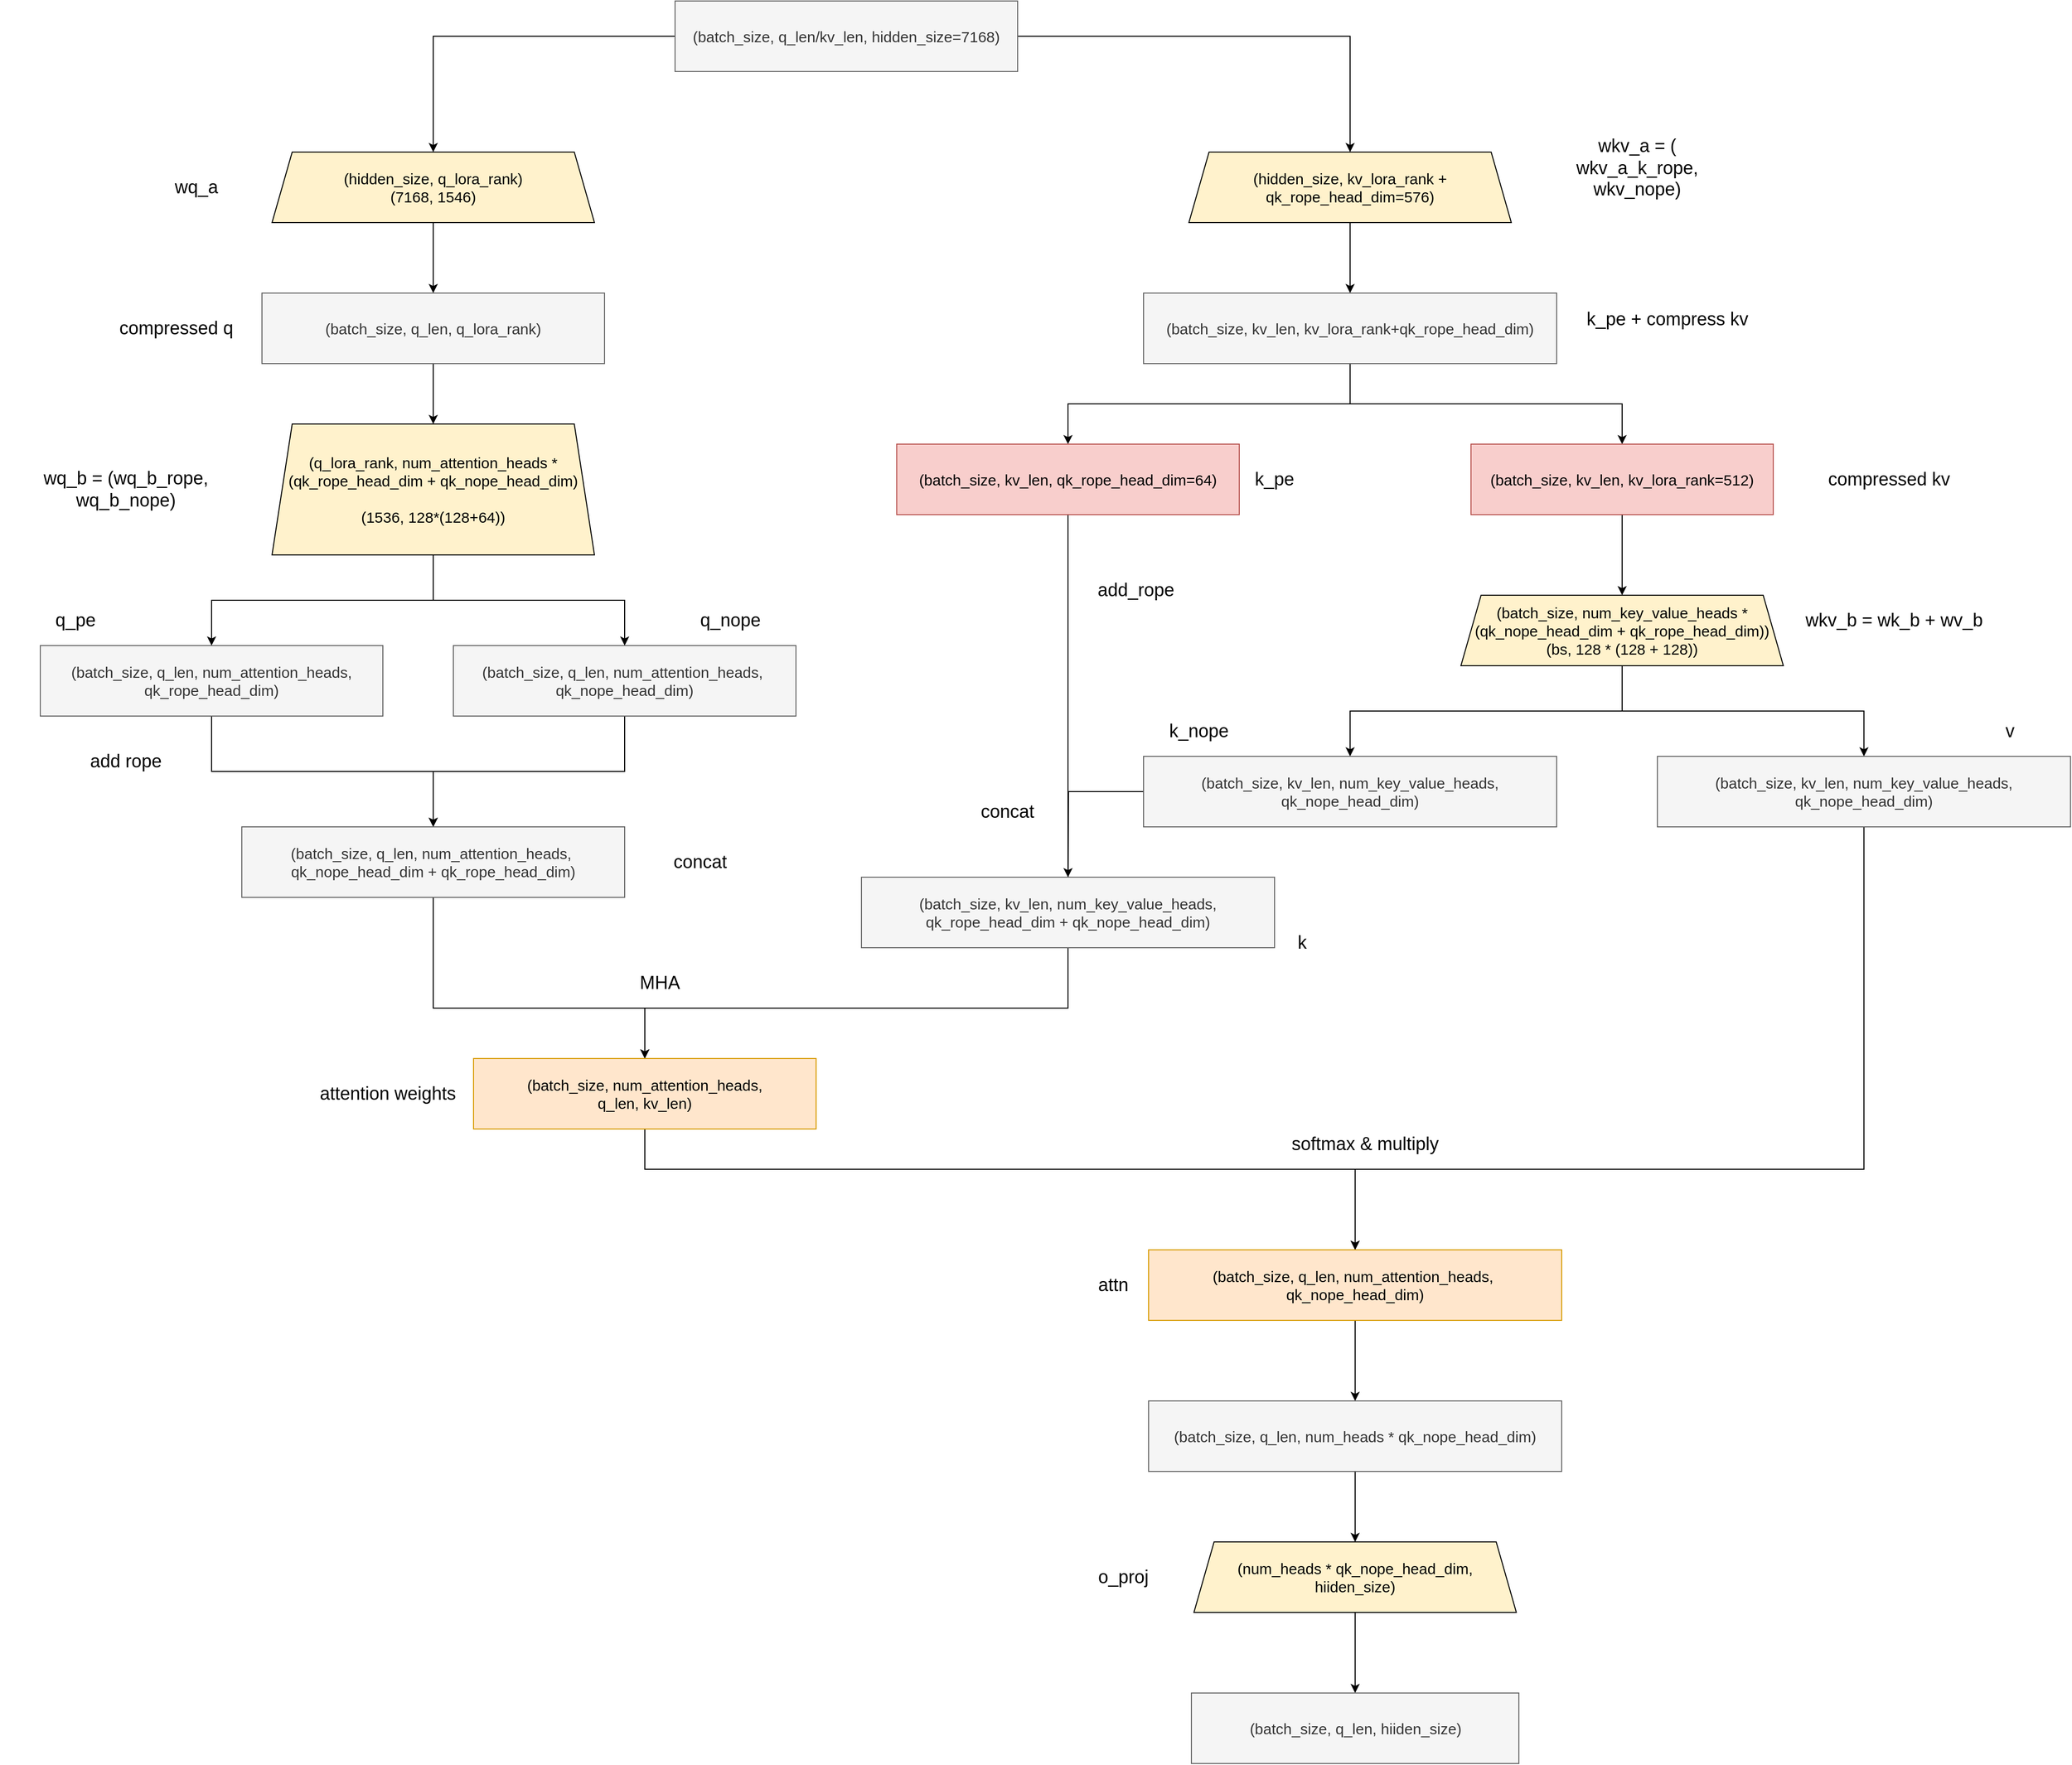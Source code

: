 <mxfile version="26.2.15">
  <diagram name="Page-1" id="DwfBp3Bx95xUx9JLIW2q">
    <mxGraphModel dx="2837" dy="1227" grid="1" gridSize="10" guides="1" tooltips="1" connect="1" arrows="1" fold="1" page="0" pageScale="1" pageWidth="827" pageHeight="1169" math="0" shadow="0">
      <root>
        <mxCell id="0" />
        <mxCell id="1" parent="0" />
        <mxCell id="J8khblfrpPTMTR6dcxoA-22" style="edgeStyle=orthogonalEdgeStyle;rounded=0;orthogonalLoop=1;jettySize=auto;html=1;entryX=0.5;entryY=0;entryDx=0;entryDy=0;" edge="1" parent="1" source="J8khblfrpPTMTR6dcxoA-1" target="J8khblfrpPTMTR6dcxoA-13">
          <mxGeometry relative="1" as="geometry" />
        </mxCell>
        <mxCell id="J8khblfrpPTMTR6dcxoA-23" style="edgeStyle=orthogonalEdgeStyle;rounded=0;orthogonalLoop=1;jettySize=auto;html=1;entryX=0.5;entryY=0;entryDx=0;entryDy=0;" edge="1" parent="1" source="J8khblfrpPTMTR6dcxoA-1" target="J8khblfrpPTMTR6dcxoA-4">
          <mxGeometry relative="1" as="geometry" />
        </mxCell>
        <mxCell id="J8khblfrpPTMTR6dcxoA-1" value="&lt;font&gt;(batch_size, q_len/kv_len, hidden_size=7168)&lt;/font&gt;" style="rounded=0;whiteSpace=wrap;html=1;fillColor=#f5f5f5;strokeColor=#666666;fontColor=#333333;fontSize=15;" vertex="1" parent="1">
          <mxGeometry x="80" width="340" height="70" as="geometry" />
        </mxCell>
        <mxCell id="J8khblfrpPTMTR6dcxoA-25" style="edgeStyle=orthogonalEdgeStyle;rounded=0;orthogonalLoop=1;jettySize=auto;html=1;entryX=0.5;entryY=0;entryDx=0;entryDy=0;" edge="1" parent="1" source="J8khblfrpPTMTR6dcxoA-4" target="J8khblfrpPTMTR6dcxoA-5">
          <mxGeometry relative="1" as="geometry" />
        </mxCell>
        <mxCell id="J8khblfrpPTMTR6dcxoA-4" value="(hidden_size, kv_lora_rank + qk_rope_head_dim=576)" style="shape=trapezoid;perimeter=trapezoidPerimeter;whiteSpace=wrap;html=1;fixedSize=1;rotation=0;fillColor=#fff2cc;strokeColor=default;fontSize=15;" vertex="1" parent="1">
          <mxGeometry x="590" y="150" width="320" height="70" as="geometry" />
        </mxCell>
        <mxCell id="J8khblfrpPTMTR6dcxoA-27" style="edgeStyle=orthogonalEdgeStyle;rounded=0;orthogonalLoop=1;jettySize=auto;html=1;entryX=0.5;entryY=0;entryDx=0;entryDy=0;" edge="1" parent="1" source="J8khblfrpPTMTR6dcxoA-5" target="J8khblfrpPTMTR6dcxoA-6">
          <mxGeometry relative="1" as="geometry" />
        </mxCell>
        <mxCell id="J8khblfrpPTMTR6dcxoA-28" style="edgeStyle=orthogonalEdgeStyle;rounded=0;orthogonalLoop=1;jettySize=auto;html=1;entryX=0.5;entryY=0;entryDx=0;entryDy=0;" edge="1" parent="1" source="J8khblfrpPTMTR6dcxoA-5" target="J8khblfrpPTMTR6dcxoA-7">
          <mxGeometry relative="1" as="geometry" />
        </mxCell>
        <mxCell id="J8khblfrpPTMTR6dcxoA-5" value="&lt;font&gt;(batch_size, kv_len, kv_lora_rank+qk_rope_head_dim)&lt;/font&gt;" style="rounded=0;whiteSpace=wrap;html=1;fillColor=#f5f5f5;strokeColor=#666666;fontColor=#333333;fontSize=15;" vertex="1" parent="1">
          <mxGeometry x="545" y="290" width="410" height="70" as="geometry" />
        </mxCell>
        <mxCell id="J8khblfrpPTMTR6dcxoA-29" style="edgeStyle=orthogonalEdgeStyle;rounded=0;orthogonalLoop=1;jettySize=auto;html=1;entryX=0.5;entryY=0;entryDx=0;entryDy=0;" edge="1" parent="1" source="J8khblfrpPTMTR6dcxoA-6" target="J8khblfrpPTMTR6dcxoA-12">
          <mxGeometry relative="1" as="geometry" />
        </mxCell>
        <mxCell id="J8khblfrpPTMTR6dcxoA-6" value="&lt;font&gt;(batch_size, kv_len, qk_rope_head_dim=64)&lt;/font&gt;" style="rounded=0;whiteSpace=wrap;html=1;fillColor=#f8cecc;strokeColor=#b85450;fontSize=15;" vertex="1" parent="1">
          <mxGeometry x="300" y="440" width="340" height="70" as="geometry" />
        </mxCell>
        <mxCell id="J8khblfrpPTMTR6dcxoA-30" style="edgeStyle=orthogonalEdgeStyle;rounded=0;orthogonalLoop=1;jettySize=auto;html=1;entryX=0.5;entryY=0;entryDx=0;entryDy=0;" edge="1" parent="1" source="J8khblfrpPTMTR6dcxoA-7" target="J8khblfrpPTMTR6dcxoA-8">
          <mxGeometry relative="1" as="geometry" />
        </mxCell>
        <mxCell id="J8khblfrpPTMTR6dcxoA-7" value="&lt;font&gt;(batch_size, kv_len, kv_lora_rank=512)&lt;/font&gt;" style="rounded=0;whiteSpace=wrap;html=1;fillColor=#f8cecc;strokeColor=#b85450;fontSize=15;" vertex="1" parent="1">
          <mxGeometry x="870" y="440" width="300" height="70" as="geometry" />
        </mxCell>
        <mxCell id="J8khblfrpPTMTR6dcxoA-31" style="edgeStyle=orthogonalEdgeStyle;rounded=0;orthogonalLoop=1;jettySize=auto;html=1;" edge="1" parent="1" source="J8khblfrpPTMTR6dcxoA-8" target="J8khblfrpPTMTR6dcxoA-10">
          <mxGeometry relative="1" as="geometry" />
        </mxCell>
        <mxCell id="J8khblfrpPTMTR6dcxoA-32" style="edgeStyle=orthogonalEdgeStyle;rounded=0;orthogonalLoop=1;jettySize=auto;html=1;entryX=0.5;entryY=0;entryDx=0;entryDy=0;" edge="1" parent="1" source="J8khblfrpPTMTR6dcxoA-8" target="J8khblfrpPTMTR6dcxoA-11">
          <mxGeometry relative="1" as="geometry" />
        </mxCell>
        <mxCell id="J8khblfrpPTMTR6dcxoA-8" value="(batch_size, num_key_value_heads *&lt;div&gt;(qk_nope_head_dim + qk_rope_head_dim))&lt;/div&gt;&lt;div&gt;(bs, 128 * (128 + 128))&lt;/div&gt;" style="shape=trapezoid;perimeter=trapezoidPerimeter;whiteSpace=wrap;html=1;fixedSize=1;rotation=0;fillColor=#fff2cc;strokeColor=default;fontSize=15;" vertex="1" parent="1">
          <mxGeometry x="860" y="590" width="320" height="70" as="geometry" />
        </mxCell>
        <mxCell id="J8khblfrpPTMTR6dcxoA-51" style="edgeStyle=orthogonalEdgeStyle;rounded=0;orthogonalLoop=1;jettySize=auto;html=1;" edge="1" parent="1" source="J8khblfrpPTMTR6dcxoA-10">
          <mxGeometry relative="1" as="geometry">
            <mxPoint x="470.0" y="900" as="targetPoint" />
          </mxGeometry>
        </mxCell>
        <mxCell id="J8khblfrpPTMTR6dcxoA-10" value="&lt;font&gt;(batch_size, kv_len, num_key_value_heads, qk_nope_head_dim)&lt;/font&gt;" style="rounded=0;whiteSpace=wrap;html=1;fillColor=#f5f5f5;strokeColor=#666666;fontColor=#333333;fontSize=15;" vertex="1" parent="1">
          <mxGeometry x="545" y="750" width="410" height="70" as="geometry" />
        </mxCell>
        <mxCell id="J8khblfrpPTMTR6dcxoA-44" style="edgeStyle=orthogonalEdgeStyle;rounded=0;orthogonalLoop=1;jettySize=auto;html=1;entryX=0.5;entryY=0;entryDx=0;entryDy=0;" edge="1" parent="1" source="J8khblfrpPTMTR6dcxoA-11" target="J8khblfrpPTMTR6dcxoA-20">
          <mxGeometry relative="1" as="geometry">
            <Array as="points">
              <mxPoint x="1260" y="1160" />
              <mxPoint x="755" y="1160" />
            </Array>
          </mxGeometry>
        </mxCell>
        <mxCell id="J8khblfrpPTMTR6dcxoA-11" value="&lt;font&gt;(batch_size, kv_len, num_key_value_heads, qk_nope_head_dim)&lt;/font&gt;" style="rounded=0;whiteSpace=wrap;html=1;fillColor=#f5f5f5;strokeColor=#666666;fontColor=#333333;fontSize=15;" vertex="1" parent="1">
          <mxGeometry x="1055" y="750" width="410" height="70" as="geometry" />
        </mxCell>
        <mxCell id="J8khblfrpPTMTR6dcxoA-60" style="edgeStyle=orthogonalEdgeStyle;rounded=0;orthogonalLoop=1;jettySize=auto;html=1;entryX=0.5;entryY=0;entryDx=0;entryDy=0;" edge="1" parent="1" source="J8khblfrpPTMTR6dcxoA-12" target="J8khblfrpPTMTR6dcxoA-19">
          <mxGeometry relative="1" as="geometry">
            <Array as="points">
              <mxPoint x="470" y="1000" />
              <mxPoint x="50" y="1000" />
            </Array>
          </mxGeometry>
        </mxCell>
        <mxCell id="J8khblfrpPTMTR6dcxoA-12" value="&lt;font&gt;(batch_size, kv_len, num_key_value_heads, qk_rope_head_dim + qk_nope_head_dim)&lt;/font&gt;" style="rounded=0;whiteSpace=wrap;html=1;fillColor=#f5f5f5;strokeColor=#666666;fontColor=#333333;fontSize=15;" vertex="1" parent="1">
          <mxGeometry x="265" y="870" width="410" height="70" as="geometry" />
        </mxCell>
        <mxCell id="J8khblfrpPTMTR6dcxoA-24" style="edgeStyle=orthogonalEdgeStyle;rounded=0;orthogonalLoop=1;jettySize=auto;html=1;entryX=0.5;entryY=0;entryDx=0;entryDy=0;" edge="1" parent="1" source="J8khblfrpPTMTR6dcxoA-13" target="J8khblfrpPTMTR6dcxoA-14">
          <mxGeometry relative="1" as="geometry" />
        </mxCell>
        <mxCell id="J8khblfrpPTMTR6dcxoA-13" value="(hidden_size, q_lora_rank)&lt;div&gt;(7168, 1546)&lt;span style=&quot;color: rgba(0, 0, 0, 0); font-family: monospace; font-size: 0px; text-align: start; text-wrap-mode: nowrap; background-color: transparent;&quot;&gt;%3CmxGraphModel%3E%3Croot%3E%3CmxCell%20id%3D%220%22%2F%3E%3CmxCell%20id%3D%221%22%20parent%3D%220%22%2F%3E%3CmxCell%20id%3D%222%22%20value%3D%22%26lt%3Bfont%26gt%3B(batch_size%2C%20q_len%2Fkv_len%2C%20hidden_size%3D7168)%26lt%3B%2Ffont%26gt%3B%22%20style%3D%22rounded%3D0%3BwhiteSpace%3Dwrap%3Bhtml%3D1%3BfillColor%3D%23f5f5f5%3BstrokeColor%3D%23666666%3BfontColor%3D%23333333%3BfontSize%3D15%3B%22%20vertex%3D%221%22%20parent%3D%221%22%3E%3CmxGeometry%20x%3D%2280%22%20width%3D%22340%22%20height%3D%2270%22%20as%3D%22geometry%22%2F%3E%3C%2FmxCell%3E%3C%2Froot%3E%3C%2FmxGraphModel%3E&lt;/span&gt;&lt;/div&gt;" style="shape=trapezoid;perimeter=trapezoidPerimeter;whiteSpace=wrap;html=1;fixedSize=1;rotation=0;fillColor=#fff2cc;strokeColor=default;fontSize=15;" vertex="1" parent="1">
          <mxGeometry x="-320" y="150" width="320" height="70" as="geometry" />
        </mxCell>
        <mxCell id="J8khblfrpPTMTR6dcxoA-26" style="edgeStyle=orthogonalEdgeStyle;rounded=0;orthogonalLoop=1;jettySize=auto;html=1;entryX=0.5;entryY=0;entryDx=0;entryDy=0;" edge="1" parent="1" source="J8khblfrpPTMTR6dcxoA-14" target="J8khblfrpPTMTR6dcxoA-15">
          <mxGeometry relative="1" as="geometry" />
        </mxCell>
        <mxCell id="J8khblfrpPTMTR6dcxoA-14" value="(batch_size, q_len, q_lora_rank)" style="rounded=0;whiteSpace=wrap;html=1;fillColor=#f5f5f5;strokeColor=#666666;fontColor=#333333;fontSize=15;" vertex="1" parent="1">
          <mxGeometry x="-330" y="290" width="340" height="70" as="geometry" />
        </mxCell>
        <mxCell id="J8khblfrpPTMTR6dcxoA-33" style="edgeStyle=orthogonalEdgeStyle;rounded=0;orthogonalLoop=1;jettySize=auto;html=1;entryX=0.5;entryY=0;entryDx=0;entryDy=0;" edge="1" parent="1" source="J8khblfrpPTMTR6dcxoA-15" target="J8khblfrpPTMTR6dcxoA-16">
          <mxGeometry relative="1" as="geometry" />
        </mxCell>
        <mxCell id="J8khblfrpPTMTR6dcxoA-48" style="edgeStyle=orthogonalEdgeStyle;rounded=0;orthogonalLoop=1;jettySize=auto;html=1;entryX=0.5;entryY=0;entryDx=0;entryDy=0;" edge="1" parent="1" source="J8khblfrpPTMTR6dcxoA-15" target="J8khblfrpPTMTR6dcxoA-17">
          <mxGeometry relative="1" as="geometry" />
        </mxCell>
        <mxCell id="J8khblfrpPTMTR6dcxoA-15" value="(q_lora_rank, num_attention_heads *&lt;div&gt;(qk_rope_head_dim + qk_nope_head_dim)&lt;/div&gt;&lt;div&gt;&lt;br&gt;&lt;/div&gt;&lt;div&gt;(1536, 128*(128+64))&lt;/div&gt;" style="shape=trapezoid;perimeter=trapezoidPerimeter;whiteSpace=wrap;html=1;fixedSize=1;rotation=0;fillColor=#fff2cc;strokeColor=default;fontSize=15;" vertex="1" parent="1">
          <mxGeometry x="-320" y="420" width="320" height="130" as="geometry" />
        </mxCell>
        <mxCell id="J8khblfrpPTMTR6dcxoA-53" style="edgeStyle=orthogonalEdgeStyle;rounded=0;orthogonalLoop=1;jettySize=auto;html=1;entryX=0.5;entryY=0;entryDx=0;entryDy=0;" edge="1" parent="1" source="J8khblfrpPTMTR6dcxoA-16" target="J8khblfrpPTMTR6dcxoA-18">
          <mxGeometry relative="1" as="geometry" />
        </mxCell>
        <mxCell id="J8khblfrpPTMTR6dcxoA-16" value="(batch_size, q_len, num_attention_heads, qk_rope_head_dim)" style="rounded=0;whiteSpace=wrap;html=1;fillColor=#f5f5f5;strokeColor=#666666;fontColor=#333333;fontSize=15;" vertex="1" parent="1">
          <mxGeometry x="-550" y="640" width="340" height="70" as="geometry" />
        </mxCell>
        <mxCell id="J8khblfrpPTMTR6dcxoA-54" style="edgeStyle=orthogonalEdgeStyle;rounded=0;orthogonalLoop=1;jettySize=auto;html=1;entryX=0.5;entryY=0;entryDx=0;entryDy=0;" edge="1" parent="1" source="J8khblfrpPTMTR6dcxoA-17" target="J8khblfrpPTMTR6dcxoA-18">
          <mxGeometry relative="1" as="geometry" />
        </mxCell>
        <mxCell id="J8khblfrpPTMTR6dcxoA-17" value="(batch_size, q_len, num_attention_heads,&amp;nbsp;&lt;div&gt;qk_nope_head_dim)&lt;/div&gt;" style="rounded=0;whiteSpace=wrap;html=1;fillColor=#f5f5f5;strokeColor=#666666;fontColor=#333333;fontSize=15;" vertex="1" parent="1">
          <mxGeometry x="-140" y="640" width="340" height="70" as="geometry" />
        </mxCell>
        <mxCell id="J8khblfrpPTMTR6dcxoA-59" style="edgeStyle=orthogonalEdgeStyle;rounded=0;orthogonalLoop=1;jettySize=auto;html=1;" edge="1" parent="1" source="J8khblfrpPTMTR6dcxoA-18" target="J8khblfrpPTMTR6dcxoA-19">
          <mxGeometry relative="1" as="geometry">
            <Array as="points">
              <mxPoint x="-160" y="1000" />
              <mxPoint x="50" y="1000" />
            </Array>
          </mxGeometry>
        </mxCell>
        <mxCell id="J8khblfrpPTMTR6dcxoA-18" value="(batch_size, q_len, num_attention_heads,&amp;nbsp;&lt;div&gt;qk_nope_head_dim + qk_rope_head_dim)&lt;/div&gt;" style="rounded=0;whiteSpace=wrap;html=1;fillColor=#f5f5f5;strokeColor=#666666;fontColor=#333333;fontSize=15;" vertex="1" parent="1">
          <mxGeometry x="-350" y="820" width="380" height="70" as="geometry" />
        </mxCell>
        <mxCell id="J8khblfrpPTMTR6dcxoA-45" style="edgeStyle=orthogonalEdgeStyle;rounded=0;orthogonalLoop=1;jettySize=auto;html=1;entryX=0.5;entryY=0;entryDx=0;entryDy=0;" edge="1" parent="1" source="J8khblfrpPTMTR6dcxoA-19" target="J8khblfrpPTMTR6dcxoA-20">
          <mxGeometry relative="1" as="geometry">
            <Array as="points">
              <mxPoint x="50" y="1160" />
              <mxPoint x="755" y="1160" />
            </Array>
          </mxGeometry>
        </mxCell>
        <mxCell id="J8khblfrpPTMTR6dcxoA-19" value="&lt;font&gt;(batch_size, num_attention_heads,&lt;/font&gt;&lt;div&gt;&lt;font&gt;q_len, kv_len)&lt;/font&gt;&lt;/div&gt;" style="rounded=0;whiteSpace=wrap;html=1;fillColor=#ffe6cc;strokeColor=#d79b00;fontSize=15;" vertex="1" parent="1">
          <mxGeometry x="-120" y="1050" width="340" height="70" as="geometry" />
        </mxCell>
        <mxCell id="J8khblfrpPTMTR6dcxoA-64" style="edgeStyle=orthogonalEdgeStyle;rounded=0;orthogonalLoop=1;jettySize=auto;html=1;entryX=0.5;entryY=0;entryDx=0;entryDy=0;" edge="1" parent="1" source="J8khblfrpPTMTR6dcxoA-20" target="J8khblfrpPTMTR6dcxoA-21">
          <mxGeometry relative="1" as="geometry" />
        </mxCell>
        <mxCell id="J8khblfrpPTMTR6dcxoA-20" value="&lt;font&gt;(batch_size, q_len, num_attention_heads,&amp;nbsp;&lt;/font&gt;&lt;div&gt;&lt;font&gt;qk_nop&lt;/font&gt;&lt;span style=&quot;color: rgba(0, 0, 0, 0); font-family: monospace; font-size: 0px; text-align: start; text-wrap-mode: nowrap; background-color: transparent;&quot;&gt;%3CmxGraphModel%3E%3Croot%3E%3CmxCell%20id%3D%220%22%2F%3E%3CmxCell%20id%3D%221%22%20parent%3D%220%22%2F%3E%3CmxCell%20id%3D%222%22%20value%3D%22%26lt%3Bfont%26gt%3B(batch_size%2C%20kv_len%2C%20kv_lora_rank%2Bqk_rope_head_dim)%26lt%3B%2Ffont%26gt%3B%22%20style%3D%22rounded%3D0%3BwhiteSpace%3Dwrap%3Bhtml%3D1%3BfillColor%3D%23f5f5f5%3BstrokeColor%3D%23666666%3BfontColor%3D%23333333%3BfontSize%3D15%3B%22%20vertex%3D%221%22%20parent%3D%221%22%3E%3CmxGeometry%20x%3D%22560%22%20y%3D%22310%22%20width%3D%22410%22%20height%3D%2270%22%20as%3D%22geometry%22%2F%3E%3C%2FmxCell%3E%3C%2Froot%3E%3C%2FmxGraphModel%3E&lt;/span&gt;&lt;span style=&quot;background-color: transparent; color: light-dark(rgb(0, 0, 0), rgb(255, 255, 255));&quot;&gt;e_head_dim)&lt;/span&gt;&lt;/div&gt;" style="rounded=0;whiteSpace=wrap;html=1;fillColor=#ffe6cc;strokeColor=#d79b00;fontSize=15;" vertex="1" parent="1">
          <mxGeometry x="550" y="1240" width="410" height="70" as="geometry" />
        </mxCell>
        <mxCell id="J8khblfrpPTMTR6dcxoA-66" style="edgeStyle=orthogonalEdgeStyle;rounded=0;orthogonalLoop=1;jettySize=auto;html=1;" edge="1" parent="1" source="J8khblfrpPTMTR6dcxoA-21" target="J8khblfrpPTMTR6dcxoA-65">
          <mxGeometry relative="1" as="geometry" />
        </mxCell>
        <mxCell id="J8khblfrpPTMTR6dcxoA-21" value="(batch_size, q_len, num_heads * qk_nope_head_dim)" style="rounded=0;whiteSpace=wrap;html=1;fillColor=#f5f5f5;strokeColor=#666666;fontSize=15;fontColor=#333333;" vertex="1" parent="1">
          <mxGeometry x="550" y="1390" width="410" height="70" as="geometry" />
        </mxCell>
        <mxCell id="J8khblfrpPTMTR6dcxoA-34" value="&lt;font style=&quot;font-size: 18px;&quot;&gt;wkv_a = (&lt;/font&gt;&lt;div&gt;&lt;font style=&quot;font-size: 18px;&quot;&gt;wkv_a_k_rope,&lt;/font&gt;&lt;/div&gt;&lt;div&gt;&lt;span style=&quot;font-size: 18px;&quot;&gt;wkv_nope)&lt;/span&gt;&lt;/div&gt;" style="text;html=1;align=center;verticalAlign=middle;whiteSpace=wrap;rounded=0;" vertex="1" parent="1">
          <mxGeometry x="940" y="121" width="190" height="89" as="geometry" />
        </mxCell>
        <mxCell id="J8khblfrpPTMTR6dcxoA-35" value="&lt;span style=&quot;font-size: 18px;&quot;&gt;k_pe + compress kv&lt;/span&gt;" style="text;html=1;align=center;verticalAlign=middle;whiteSpace=wrap;rounded=0;" vertex="1" parent="1">
          <mxGeometry x="970" y="271" width="190" height="89" as="geometry" />
        </mxCell>
        <mxCell id="J8khblfrpPTMTR6dcxoA-36" value="&lt;span style=&quot;font-size: 18px;&quot;&gt;compressed kv&lt;/span&gt;" style="text;html=1;align=center;verticalAlign=middle;whiteSpace=wrap;rounded=0;" vertex="1" parent="1">
          <mxGeometry x="1190" y="440" width="190" height="69.5" as="geometry" />
        </mxCell>
        <mxCell id="J8khblfrpPTMTR6dcxoA-37" value="&lt;span style=&quot;font-size: 18px;&quot;&gt;k_pe&lt;/span&gt;" style="text;html=1;align=center;verticalAlign=middle;whiteSpace=wrap;rounded=0;" vertex="1" parent="1">
          <mxGeometry x="640" y="450.13" width="70" height="49.87" as="geometry" />
        </mxCell>
        <mxCell id="J8khblfrpPTMTR6dcxoA-38" value="&lt;span style=&quot;font-size: 18px;&quot;&gt;wkv_b = wk_b + wv_b&lt;/span&gt;" style="text;html=1;align=center;verticalAlign=middle;whiteSpace=wrap;rounded=0;" vertex="1" parent="1">
          <mxGeometry x="1190" y="590" width="200" height="49.87" as="geometry" />
        </mxCell>
        <mxCell id="J8khblfrpPTMTR6dcxoA-39" value="&lt;span style=&quot;font-size: 18px;&quot;&gt;k_nope&lt;/span&gt;" style="text;html=1;align=center;verticalAlign=middle;whiteSpace=wrap;rounded=0;" vertex="1" parent="1">
          <mxGeometry x="540" y="700.13" width="120" height="49.87" as="geometry" />
        </mxCell>
        <mxCell id="J8khblfrpPTMTR6dcxoA-40" value="&lt;span style=&quot;font-size: 18px;&quot;&gt;v&lt;/span&gt;" style="text;html=1;align=center;verticalAlign=middle;whiteSpace=wrap;rounded=0;" vertex="1" parent="1">
          <mxGeometry x="1345" y="700.13" width="120" height="49.87" as="geometry" />
        </mxCell>
        <mxCell id="J8khblfrpPTMTR6dcxoA-42" value="&lt;span style=&quot;font-size: 18px;&quot;&gt;add_rope&lt;/span&gt;" style="text;html=1;align=center;verticalAlign=middle;whiteSpace=wrap;rounded=0;" vertex="1" parent="1">
          <mxGeometry x="475" y="560" width="125" height="49.87" as="geometry" />
        </mxCell>
        <mxCell id="J8khblfrpPTMTR6dcxoA-43" value="&lt;span style=&quot;font-size: 18px;&quot;&gt;k&lt;/span&gt;" style="text;html=1;align=center;verticalAlign=middle;whiteSpace=wrap;rounded=0;" vertex="1" parent="1">
          <mxGeometry x="675" y="910.06" width="55" height="49.87" as="geometry" />
        </mxCell>
        <mxCell id="J8khblfrpPTMTR6dcxoA-46" value="&lt;span style=&quot;font-size: 18px;&quot;&gt;wq_a&lt;/span&gt;" style="text;html=1;align=center;verticalAlign=middle;whiteSpace=wrap;rounded=0;" vertex="1" parent="1">
          <mxGeometry x="-430" y="160.13" width="70" height="49.87" as="geometry" />
        </mxCell>
        <mxCell id="J8khblfrpPTMTR6dcxoA-47" value="&lt;span style=&quot;font-size: 18px;&quot;&gt;compressed q&lt;/span&gt;" style="text;html=1;align=center;verticalAlign=middle;whiteSpace=wrap;rounded=0;" vertex="1" parent="1">
          <mxGeometry x="-490" y="300.06" width="150" height="49.87" as="geometry" />
        </mxCell>
        <mxCell id="J8khblfrpPTMTR6dcxoA-49" value="&lt;span style=&quot;font-size: 18px;&quot;&gt;wq_b = (wq_b_rope, wq_b_nope)&lt;/span&gt;" style="text;html=1;align=center;verticalAlign=middle;whiteSpace=wrap;rounded=0;" vertex="1" parent="1">
          <mxGeometry x="-560" y="445" width="190" height="80" as="geometry" />
        </mxCell>
        <mxCell id="J8khblfrpPTMTR6dcxoA-52" value="&lt;span style=&quot;font-size: 18px;&quot;&gt;concat&lt;/span&gt;" style="text;html=1;align=center;verticalAlign=middle;whiteSpace=wrap;rounded=0;" vertex="1" parent="1">
          <mxGeometry x="350" y="780" width="120" height="49.87" as="geometry" />
        </mxCell>
        <mxCell id="J8khblfrpPTMTR6dcxoA-55" value="&lt;span style=&quot;font-size: 18px;&quot;&gt;add rope&lt;/span&gt;" style="text;html=1;align=center;verticalAlign=middle;whiteSpace=wrap;rounded=0;" vertex="1" parent="1">
          <mxGeometry x="-540" y="730.13" width="150" height="49.87" as="geometry" />
        </mxCell>
        <mxCell id="J8khblfrpPTMTR6dcxoA-56" value="&lt;span style=&quot;font-size: 18px;&quot;&gt;q_pe&lt;/span&gt;" style="text;html=1;align=center;verticalAlign=middle;whiteSpace=wrap;rounded=0;" vertex="1" parent="1">
          <mxGeometry x="-590" y="590.13" width="150" height="49.87" as="geometry" />
        </mxCell>
        <mxCell id="J8khblfrpPTMTR6dcxoA-57" value="&lt;span style=&quot;font-size: 18px;&quot;&gt;q_nope&lt;/span&gt;" style="text;html=1;align=center;verticalAlign=middle;whiteSpace=wrap;rounded=0;" vertex="1" parent="1">
          <mxGeometry x="60" y="590" width="150" height="49.87" as="geometry" />
        </mxCell>
        <mxCell id="J8khblfrpPTMTR6dcxoA-58" value="&lt;span style=&quot;font-size: 18px;&quot;&gt;concat&lt;/span&gt;" style="text;html=1;align=center;verticalAlign=middle;whiteSpace=wrap;rounded=0;" vertex="1" parent="1">
          <mxGeometry x="30" y="829.87" width="150" height="49.87" as="geometry" />
        </mxCell>
        <mxCell id="J8khblfrpPTMTR6dcxoA-61" value="&lt;span style=&quot;font-size: 18px;&quot;&gt;MHA&lt;/span&gt;" style="text;html=1;align=center;verticalAlign=middle;whiteSpace=wrap;rounded=0;" vertex="1" parent="1">
          <mxGeometry x="-10" y="950" width="150" height="49.87" as="geometry" />
        </mxCell>
        <mxCell id="J8khblfrpPTMTR6dcxoA-62" value="&lt;span style=&quot;font-size: 18px;&quot;&gt;attention weights&lt;/span&gt;" style="text;html=1;align=center;verticalAlign=middle;whiteSpace=wrap;rounded=0;" vertex="1" parent="1">
          <mxGeometry x="-280" y="1060.06" width="150" height="49.87" as="geometry" />
        </mxCell>
        <mxCell id="J8khblfrpPTMTR6dcxoA-63" value="&lt;span style=&quot;font-size: 18px;&quot;&gt;softmax &amp;amp; multiply&lt;/span&gt;" style="text;html=1;align=center;verticalAlign=middle;whiteSpace=wrap;rounded=0;" vertex="1" parent="1">
          <mxGeometry x="610" y="1109.93" width="310" height="49.87" as="geometry" />
        </mxCell>
        <mxCell id="J8khblfrpPTMTR6dcxoA-70" style="edgeStyle=orthogonalEdgeStyle;rounded=0;orthogonalLoop=1;jettySize=auto;html=1;entryX=0.5;entryY=0;entryDx=0;entryDy=0;" edge="1" parent="1" source="J8khblfrpPTMTR6dcxoA-65" target="J8khblfrpPTMTR6dcxoA-67">
          <mxGeometry relative="1" as="geometry" />
        </mxCell>
        <mxCell id="J8khblfrpPTMTR6dcxoA-65" value="(num_heads * qk_nope_head_dim,&lt;div&gt;hiiden_size)&lt;/div&gt;" style="shape=trapezoid;perimeter=trapezoidPerimeter;whiteSpace=wrap;html=1;fixedSize=1;rotation=0;fillColor=#fff2cc;strokeColor=default;fontSize=15;" vertex="1" parent="1">
          <mxGeometry x="595" y="1530" width="320" height="70" as="geometry" />
        </mxCell>
        <mxCell id="J8khblfrpPTMTR6dcxoA-67" value="(batch_size, q_len, hiiden_size)" style="rounded=0;whiteSpace=wrap;html=1;fillColor=#f5f5f5;strokeColor=#666666;fontSize=15;fontColor=#333333;" vertex="1" parent="1">
          <mxGeometry x="592.5" y="1680" width="325" height="70" as="geometry" />
        </mxCell>
        <mxCell id="J8khblfrpPTMTR6dcxoA-68" value="&lt;span style=&quot;font-size: 18px;&quot;&gt;attn&lt;/span&gt;" style="text;html=1;align=center;verticalAlign=middle;whiteSpace=wrap;rounded=0;" vertex="1" parent="1">
          <mxGeometry x="480" y="1250.06" width="70" height="49.87" as="geometry" />
        </mxCell>
        <mxCell id="J8khblfrpPTMTR6dcxoA-69" value="&lt;span style=&quot;font-size: 18px;&quot;&gt;o_proj&lt;/span&gt;" style="text;html=1;align=center;verticalAlign=middle;whiteSpace=wrap;rounded=0;" vertex="1" parent="1">
          <mxGeometry x="490" y="1540.07" width="70" height="49.87" as="geometry" />
        </mxCell>
      </root>
    </mxGraphModel>
  </diagram>
</mxfile>
